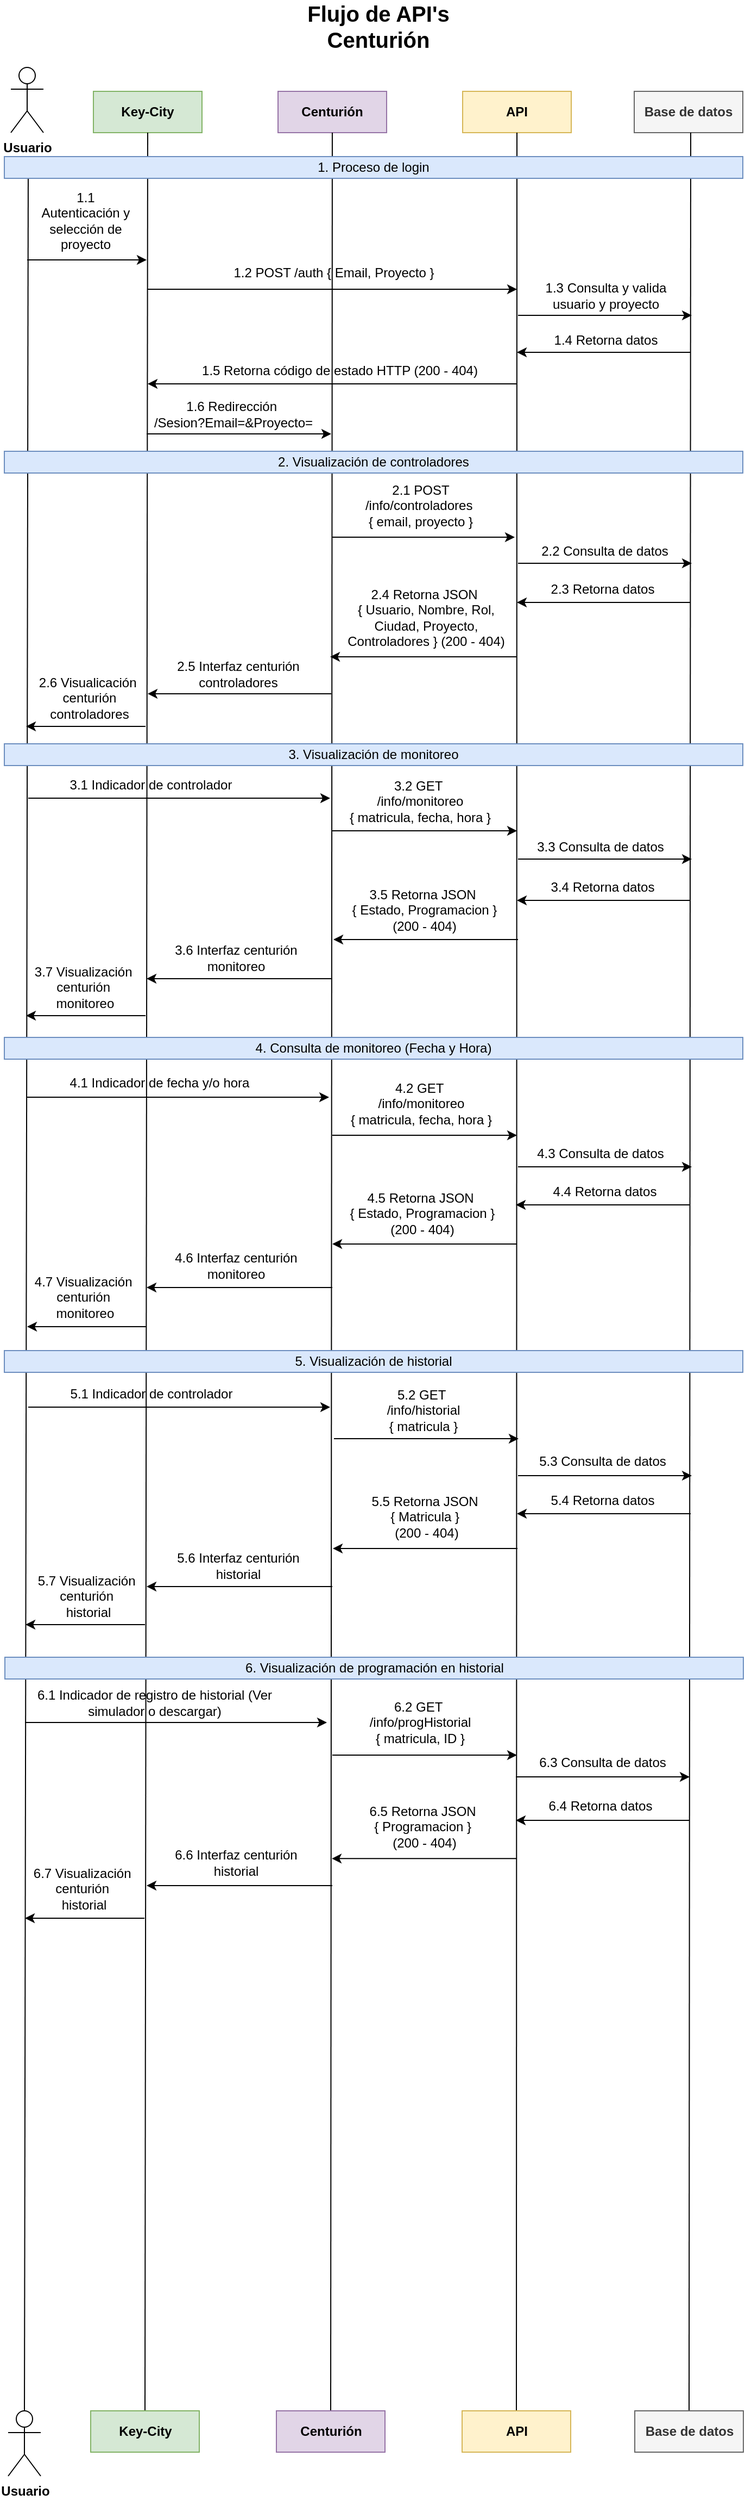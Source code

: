 <mxfile version="26.0.2">
  <diagram name="Página-1" id="kyZmNTn_4bfn__WPmsEL">
    <mxGraphModel dx="1290" dy="621" grid="1" gridSize="10" guides="1" tooltips="1" connect="1" arrows="1" fold="1" page="1" pageScale="1" pageWidth="827" pageHeight="1169" math="0" shadow="0">
      <root>
        <mxCell id="0" />
        <mxCell id="1" parent="0" />
        <mxCell id="FP3VzrqA_hdOQgKFFTKv-2" value="Usuario" style="shape=umlActor;verticalLabelPosition=bottom;verticalAlign=top;html=1;outlineConnect=0;fontStyle=1" parent="1" vertex="1">
          <mxGeometry x="83" y="88" width="30" height="60" as="geometry" />
        </mxCell>
        <mxCell id="FP3VzrqA_hdOQgKFFTKv-5" value="&lt;b&gt;Key-City&lt;/b&gt;" style="rounded=0;whiteSpace=wrap;html=1;fillColor=#d5e8d4;strokeColor=#82b366;" parent="1" vertex="1">
          <mxGeometry x="159" y="110" width="100" height="38" as="geometry" />
        </mxCell>
        <mxCell id="FP3VzrqA_hdOQgKFFTKv-6" value="&lt;b&gt;Centurión&lt;/b&gt;" style="rounded=0;whiteSpace=wrap;html=1;fillColor=#e1d5e7;strokeColor=#9673a6;" parent="1" vertex="1">
          <mxGeometry x="329" y="110" width="100" height="38" as="geometry" />
        </mxCell>
        <mxCell id="FP3VzrqA_hdOQgKFFTKv-7" value="&lt;b&gt;API&lt;/b&gt;" style="rounded=0;whiteSpace=wrap;html=1;fillColor=#fff2cc;strokeColor=#d6b656;" parent="1" vertex="1">
          <mxGeometry x="499" y="110" width="100" height="38" as="geometry" />
        </mxCell>
        <mxCell id="FP3VzrqA_hdOQgKFFTKv-8" value="&lt;b&gt;Base de datos&lt;/b&gt;" style="rounded=0;whiteSpace=wrap;html=1;fillColor=#f5f5f5;fontColor=#333333;strokeColor=#666666;" parent="1" vertex="1">
          <mxGeometry x="657" y="110" width="100" height="38" as="geometry" />
        </mxCell>
        <mxCell id="FP3VzrqA_hdOQgKFFTKv-9" value="" style="endArrow=none;html=1;rounded=0;entryX=0.5;entryY=1;entryDx=0;entryDy=0;exitX=0.5;exitY=0;exitDx=0;exitDy=0;" parent="1" source="FP3VzrqA_hdOQgKFFTKv-54" target="FP3VzrqA_hdOQgKFFTKv-5" edge="1">
          <mxGeometry width="50" height="50" relative="1" as="geometry">
            <mxPoint x="207" y="940" as="sourcePoint" />
            <mxPoint x="417" y="230" as="targetPoint" />
          </mxGeometry>
        </mxCell>
        <mxCell id="FP3VzrqA_hdOQgKFFTKv-10" value="" style="endArrow=none;html=1;rounded=0;exitX=0.5;exitY=0;exitDx=0;exitDy=0;" parent="1" source="FP3VzrqA_hdOQgKFFTKv-55" target="FP3VzrqA_hdOQgKFFTKv-6" edge="1">
          <mxGeometry width="50" height="50" relative="1" as="geometry">
            <mxPoint x="377" y="870" as="sourcePoint" />
            <mxPoint x="379" y="150" as="targetPoint" />
          </mxGeometry>
        </mxCell>
        <mxCell id="FP3VzrqA_hdOQgKFFTKv-11" value="" style="endArrow=none;html=1;rounded=0;exitX=0.5;exitY=0;exitDx=0;exitDy=0;" parent="1" source="FP3VzrqA_hdOQgKFFTKv-56" target="FP3VzrqA_hdOQgKFFTKv-7" edge="1">
          <mxGeometry width="50" height="50" relative="1" as="geometry">
            <mxPoint x="547" y="940" as="sourcePoint" />
            <mxPoint x="550" y="148" as="targetPoint" />
          </mxGeometry>
        </mxCell>
        <mxCell id="FP3VzrqA_hdOQgKFFTKv-12" value="" style="endArrow=none;html=1;rounded=0;entryX=0.5;entryY=1;entryDx=0;entryDy=0;exitX=0.5;exitY=0;exitDx=0;exitDy=0;" parent="1" source="FP3VzrqA_hdOQgKFFTKv-57" edge="1">
          <mxGeometry width="50" height="50" relative="1" as="geometry">
            <mxPoint x="707" y="970" as="sourcePoint" />
            <mxPoint x="709" y="148" as="targetPoint" />
          </mxGeometry>
        </mxCell>
        <mxCell id="FP3VzrqA_hdOQgKFFTKv-13" value="" style="endArrow=none;html=1;rounded=0;entryX=0.5;entryY=1;entryDx=0;entryDy=0;exitX=0.5;exitY=0;exitDx=0;exitDy=0;exitPerimeter=0;" parent="1" source="FP3VzrqA_hdOQgKFFTKv-53" edge="1">
          <mxGeometry width="50" height="50" relative="1" as="geometry">
            <mxPoint x="97" y="870" as="sourcePoint" />
            <mxPoint x="99" y="170" as="targetPoint" />
          </mxGeometry>
        </mxCell>
        <mxCell id="FP3VzrqA_hdOQgKFFTKv-1" value="1. Proceso de login" style="rounded=0;whiteSpace=wrap;html=1;fillColor=#dae8fc;strokeColor=#6c8ebf;" parent="1" vertex="1">
          <mxGeometry x="77" y="170" width="680" height="20" as="geometry" />
        </mxCell>
        <mxCell id="FP3VzrqA_hdOQgKFFTKv-14" value="" style="endArrow=classic;html=1;rounded=0;" parent="1" edge="1">
          <mxGeometry width="50" height="50" relative="1" as="geometry">
            <mxPoint x="98" y="265" as="sourcePoint" />
            <mxPoint x="208" y="265" as="targetPoint" />
          </mxGeometry>
        </mxCell>
        <mxCell id="FP3VzrqA_hdOQgKFFTKv-15" value="1.1 Autenticación y selección de proyecto" style="text;html=1;align=center;verticalAlign=middle;whiteSpace=wrap;rounded=0;" parent="1" vertex="1">
          <mxGeometry x="106.5" y="214" width="90" height="30" as="geometry" />
        </mxCell>
        <mxCell id="FP3VzrqA_hdOQgKFFTKv-17" value="" style="endArrow=classic;html=1;rounded=0;" parent="1" edge="1">
          <mxGeometry width="50" height="50" relative="1" as="geometry">
            <mxPoint x="209" y="292" as="sourcePoint" />
            <mxPoint x="549" y="292" as="targetPoint" />
          </mxGeometry>
        </mxCell>
        <mxCell id="FP3VzrqA_hdOQgKFFTKv-18" value="1.2 POST /auth { Email, Proyecto }" style="text;html=1;align=center;verticalAlign=middle;whiteSpace=wrap;rounded=0;" parent="1" vertex="1">
          <mxGeometry x="283" y="262" width="195" height="30" as="geometry" />
        </mxCell>
        <mxCell id="FP3VzrqA_hdOQgKFFTKv-19" value="" style="endArrow=classic;html=1;rounded=0;" parent="1" edge="1">
          <mxGeometry width="50" height="50" relative="1" as="geometry">
            <mxPoint x="550" y="316" as="sourcePoint" />
            <mxPoint x="710" y="316" as="targetPoint" />
          </mxGeometry>
        </mxCell>
        <mxCell id="FP3VzrqA_hdOQgKFFTKv-20" value="1.3 Consulta y valida usuario y proyecto" style="text;html=1;align=center;verticalAlign=middle;whiteSpace=wrap;rounded=0;" parent="1" vertex="1">
          <mxGeometry x="557" y="283" width="148" height="30" as="geometry" />
        </mxCell>
        <mxCell id="FP3VzrqA_hdOQgKFFTKv-21" value="" style="endArrow=classic;html=1;rounded=0;" parent="1" edge="1">
          <mxGeometry width="50" height="50" relative="1" as="geometry">
            <mxPoint x="709" y="350" as="sourcePoint" />
            <mxPoint x="549" y="350" as="targetPoint" />
          </mxGeometry>
        </mxCell>
        <mxCell id="FP3VzrqA_hdOQgKFFTKv-22" value="1.4 Retorna datos" style="text;html=1;align=center;verticalAlign=middle;whiteSpace=wrap;rounded=0;" parent="1" vertex="1">
          <mxGeometry x="557" y="324" width="148" height="30" as="geometry" />
        </mxCell>
        <mxCell id="FP3VzrqA_hdOQgKFFTKv-23" value="" style="endArrow=classic;html=1;rounded=0;" parent="1" edge="1">
          <mxGeometry width="50" height="50" relative="1" as="geometry">
            <mxPoint x="549" y="379" as="sourcePoint" />
            <mxPoint x="209" y="379" as="targetPoint" />
          </mxGeometry>
        </mxCell>
        <mxCell id="FP3VzrqA_hdOQgKFFTKv-24" value="1.5 Retorna código de estado HTTP (200 - 404)" style="text;html=1;align=center;verticalAlign=middle;whiteSpace=wrap;rounded=0;" parent="1" vertex="1">
          <mxGeometry x="241" y="352" width="290" height="30" as="geometry" />
        </mxCell>
        <mxCell id="FP3VzrqA_hdOQgKFFTKv-26" value="" style="endArrow=classic;html=1;rounded=0;" parent="1" edge="1">
          <mxGeometry width="50" height="50" relative="1" as="geometry">
            <mxPoint x="208" y="425" as="sourcePoint" />
            <mxPoint x="378" y="425" as="targetPoint" />
          </mxGeometry>
        </mxCell>
        <mxCell id="FP3VzrqA_hdOQgKFFTKv-27" value="1.6 Redirección&amp;nbsp;&lt;div&gt;/Sesion?Email=&amp;amp;Proyecto=&lt;/div&gt;" style="text;html=1;align=center;verticalAlign=middle;whiteSpace=wrap;rounded=0;" parent="1" vertex="1">
          <mxGeometry x="208" y="392" width="160" height="30" as="geometry" />
        </mxCell>
        <mxCell id="FP3VzrqA_hdOQgKFFTKv-28" value="2. Visualización de controladores" style="rounded=0;whiteSpace=wrap;html=1;fillColor=#dae8fc;strokeColor=#6c8ebf;" parent="1" vertex="1">
          <mxGeometry x="77" y="441" width="680" height="20" as="geometry" />
        </mxCell>
        <mxCell id="FP3VzrqA_hdOQgKFFTKv-29" value="" style="endArrow=classic;html=1;rounded=0;" parent="1" edge="1">
          <mxGeometry width="50" height="50" relative="1" as="geometry">
            <mxPoint x="379" y="520" as="sourcePoint" />
            <mxPoint x="547" y="520" as="targetPoint" />
          </mxGeometry>
        </mxCell>
        <mxCell id="FP3VzrqA_hdOQgKFFTKv-30" value="2.1 POST /info/controladores&amp;nbsp;&lt;div&gt;{ email, proyecto }&lt;/div&gt;" style="text;html=1;align=center;verticalAlign=middle;whiteSpace=wrap;rounded=0;" parent="1" vertex="1">
          <mxGeometry x="392" y="476" width="137" height="30" as="geometry" />
        </mxCell>
        <mxCell id="FP3VzrqA_hdOQgKFFTKv-32" value="" style="endArrow=classic;html=1;rounded=0;" parent="1" edge="1">
          <mxGeometry width="50" height="50" relative="1" as="geometry">
            <mxPoint x="550" y="544" as="sourcePoint" />
            <mxPoint x="710" y="544" as="targetPoint" />
          </mxGeometry>
        </mxCell>
        <mxCell id="FP3VzrqA_hdOQgKFFTKv-33" value="2.2 Consulta de datos" style="text;html=1;align=center;verticalAlign=middle;whiteSpace=wrap;rounded=0;" parent="1" vertex="1">
          <mxGeometry x="556" y="518" width="148" height="30" as="geometry" />
        </mxCell>
        <mxCell id="FP3VzrqA_hdOQgKFFTKv-34" value="" style="endArrow=classic;html=1;rounded=0;" parent="1" edge="1">
          <mxGeometry width="50" height="50" relative="1" as="geometry">
            <mxPoint x="709" y="580" as="sourcePoint" />
            <mxPoint x="549" y="580" as="targetPoint" />
          </mxGeometry>
        </mxCell>
        <mxCell id="FP3VzrqA_hdOQgKFFTKv-35" value="2.3 Retorna datos" style="text;html=1;align=center;verticalAlign=middle;whiteSpace=wrap;rounded=0;" parent="1" vertex="1">
          <mxGeometry x="554" y="554" width="148" height="27" as="geometry" />
        </mxCell>
        <mxCell id="FP3VzrqA_hdOQgKFFTKv-36" value="2.4 Retorna JSON&amp;nbsp;&lt;div&gt;{ Usuario, Nombre, Rol, Ciudad, Proyecto, Controladores } (200 - 404)&lt;/div&gt;" style="text;html=1;align=center;verticalAlign=middle;whiteSpace=wrap;rounded=0;" parent="1" vertex="1">
          <mxGeometry x="386" y="580" width="159" height="27" as="geometry" />
        </mxCell>
        <mxCell id="FP3VzrqA_hdOQgKFFTKv-37" value="" style="endArrow=classic;html=1;rounded=0;" parent="1" edge="1">
          <mxGeometry width="50" height="50" relative="1" as="geometry">
            <mxPoint x="549" y="630" as="sourcePoint" />
            <mxPoint x="377" y="630" as="targetPoint" />
          </mxGeometry>
        </mxCell>
        <mxCell id="FP3VzrqA_hdOQgKFFTKv-38" value="3. Visualización de monitoreo" style="rounded=0;whiteSpace=wrap;html=1;fillColor=#dae8fc;strokeColor=#6c8ebf;" parent="1" vertex="1">
          <mxGeometry x="77" y="710" width="680" height="20" as="geometry" />
        </mxCell>
        <mxCell id="FP3VzrqA_hdOQgKFFTKv-39" value="3.2 GET&amp;nbsp;&lt;div&gt;/info/monitoreo&lt;div&gt;{ matricula, fecha, hora }&lt;/div&gt;&lt;/div&gt;" style="text;html=1;align=center;verticalAlign=middle;whiteSpace=wrap;rounded=0;" parent="1" vertex="1">
          <mxGeometry x="385" y="748" width="150" height="30" as="geometry" />
        </mxCell>
        <mxCell id="FP3VzrqA_hdOQgKFFTKv-40" value="" style="endArrow=classic;html=1;rounded=0;" parent="1" edge="1">
          <mxGeometry width="50" height="50" relative="1" as="geometry">
            <mxPoint x="379" y="790" as="sourcePoint" />
            <mxPoint x="549" y="790" as="targetPoint" />
          </mxGeometry>
        </mxCell>
        <mxCell id="FP3VzrqA_hdOQgKFFTKv-41" value="3.3 Consulta de datos" style="text;html=1;align=center;verticalAlign=middle;whiteSpace=wrap;rounded=0;" parent="1" vertex="1">
          <mxGeometry x="552" y="790" width="148" height="30" as="geometry" />
        </mxCell>
        <mxCell id="FP3VzrqA_hdOQgKFFTKv-42" value="" style="endArrow=classic;html=1;rounded=0;" parent="1" edge="1">
          <mxGeometry width="50" height="50" relative="1" as="geometry">
            <mxPoint x="550" y="816" as="sourcePoint" />
            <mxPoint x="710" y="816" as="targetPoint" />
          </mxGeometry>
        </mxCell>
        <mxCell id="FP3VzrqA_hdOQgKFFTKv-43" value="" style="endArrow=classic;html=1;rounded=0;" parent="1" edge="1">
          <mxGeometry width="50" height="50" relative="1" as="geometry">
            <mxPoint x="709" y="854" as="sourcePoint" />
            <mxPoint x="549" y="854" as="targetPoint" />
          </mxGeometry>
        </mxCell>
        <mxCell id="FP3VzrqA_hdOQgKFFTKv-44" value="3.4 Retorna datos" style="text;html=1;align=center;verticalAlign=middle;whiteSpace=wrap;rounded=0;" parent="1" vertex="1">
          <mxGeometry x="554" y="828" width="148" height="27" as="geometry" />
        </mxCell>
        <mxCell id="FP3VzrqA_hdOQgKFFTKv-45" value="" style="endArrow=classic;html=1;rounded=0;" parent="1" edge="1">
          <mxGeometry width="50" height="50" relative="1" as="geometry">
            <mxPoint x="550" y="890" as="sourcePoint" />
            <mxPoint x="380" y="890" as="targetPoint" />
          </mxGeometry>
        </mxCell>
        <mxCell id="FP3VzrqA_hdOQgKFFTKv-46" value="3.5 Retorna JSON&amp;nbsp;&lt;div&gt;{ Estado, Programacion } (200 - 404)&lt;/div&gt;" style="text;html=1;align=center;verticalAlign=middle;whiteSpace=wrap;rounded=0;" parent="1" vertex="1">
          <mxGeometry x="390" y="849" width="148" height="27" as="geometry" />
        </mxCell>
        <mxCell id="FP3VzrqA_hdOQgKFFTKv-49" value="" style="endArrow=classic;html=1;rounded=0;" parent="1" edge="1">
          <mxGeometry width="50" height="50" relative="1" as="geometry">
            <mxPoint x="99" y="760" as="sourcePoint" />
            <mxPoint x="377" y="760" as="targetPoint" />
          </mxGeometry>
        </mxCell>
        <mxCell id="FP3VzrqA_hdOQgKFFTKv-50" value="3.1 Indicador de controlador" style="text;html=1;align=center;verticalAlign=middle;whiteSpace=wrap;rounded=0;" parent="1" vertex="1">
          <mxGeometry x="127" y="733" width="170" height="30" as="geometry" />
        </mxCell>
        <mxCell id="FP3VzrqA_hdOQgKFFTKv-53" value="Usuario" style="shape=umlActor;verticalLabelPosition=bottom;verticalAlign=top;html=1;outlineConnect=0;fontStyle=1" parent="1" vertex="1">
          <mxGeometry x="80.5" y="2243" width="30" height="60" as="geometry" />
        </mxCell>
        <mxCell id="FP3VzrqA_hdOQgKFFTKv-54" value="&lt;b&gt;Key-City&lt;/b&gt;" style="rounded=0;whiteSpace=wrap;html=1;fillColor=#d5e8d4;strokeColor=#82b366;" parent="1" vertex="1">
          <mxGeometry x="156.5" y="2243" width="100" height="38" as="geometry" />
        </mxCell>
        <mxCell id="FP3VzrqA_hdOQgKFFTKv-55" value="&lt;b&gt;Centurión&lt;/b&gt;" style="rounded=0;whiteSpace=wrap;html=1;fillColor=#e1d5e7;strokeColor=#9673a6;" parent="1" vertex="1">
          <mxGeometry x="327.5" y="2243" width="100" height="38" as="geometry" />
        </mxCell>
        <mxCell id="FP3VzrqA_hdOQgKFFTKv-56" value="&lt;b&gt;API&lt;/b&gt;" style="rounded=0;whiteSpace=wrap;html=1;fillColor=#fff2cc;strokeColor=#d6b656;" parent="1" vertex="1">
          <mxGeometry x="498.5" y="2243" width="100" height="38" as="geometry" />
        </mxCell>
        <mxCell id="FP3VzrqA_hdOQgKFFTKv-57" value="&lt;b&gt;Base de datos&lt;/b&gt;" style="rounded=0;whiteSpace=wrap;html=1;fillColor=#f5f5f5;fontColor=#333333;strokeColor=#666666;" parent="1" vertex="1">
          <mxGeometry x="657.5" y="2243" width="100" height="38" as="geometry" />
        </mxCell>
        <mxCell id="FP3VzrqA_hdOQgKFFTKv-58" value="" style="endArrow=classic;html=1;rounded=0;" parent="1" edge="1">
          <mxGeometry width="50" height="50" relative="1" as="geometry">
            <mxPoint x="378" y="664" as="sourcePoint" />
            <mxPoint x="209" y="664" as="targetPoint" />
          </mxGeometry>
        </mxCell>
        <mxCell id="FP3VzrqA_hdOQgKFFTKv-59" value="2.5 Interfaz centurión&lt;div&gt;controladores&lt;/div&gt;" style="text;html=1;align=center;verticalAlign=middle;whiteSpace=wrap;rounded=0;" parent="1" vertex="1">
          <mxGeometry x="213" y="632" width="159" height="27" as="geometry" />
        </mxCell>
        <mxCell id="FP3VzrqA_hdOQgKFFTKv-60" value="" style="endArrow=classic;html=1;rounded=0;" parent="1" edge="1">
          <mxGeometry width="50" height="50" relative="1" as="geometry">
            <mxPoint x="207" y="694" as="sourcePoint" />
            <mxPoint x="97" y="694" as="targetPoint" />
          </mxGeometry>
        </mxCell>
        <mxCell id="FP3VzrqA_hdOQgKFFTKv-61" value="2.6 Visualicación&amp;nbsp;&lt;div&gt;centurión&lt;/div&gt;&lt;div&gt;controladores&lt;/div&gt;" style="text;html=1;align=center;verticalAlign=middle;whiteSpace=wrap;rounded=0;" parent="1" vertex="1">
          <mxGeometry x="103" y="654" width="105" height="27" as="geometry" />
        </mxCell>
        <mxCell id="FP3VzrqA_hdOQgKFFTKv-62" value="" style="endArrow=classic;html=1;rounded=0;" parent="1" edge="1">
          <mxGeometry width="50" height="50" relative="1" as="geometry">
            <mxPoint x="379" y="926" as="sourcePoint" />
            <mxPoint x="208" y="926" as="targetPoint" />
          </mxGeometry>
        </mxCell>
        <mxCell id="FP3VzrqA_hdOQgKFFTKv-63" value="3.6 Interfaz centurión monitoreo" style="text;html=1;align=center;verticalAlign=middle;whiteSpace=wrap;rounded=0;" parent="1" vertex="1">
          <mxGeometry x="218" y="892" width="145" height="30" as="geometry" />
        </mxCell>
        <mxCell id="FP3VzrqA_hdOQgKFFTKv-64" value="" style="endArrow=classic;html=1;rounded=0;" parent="1" edge="1">
          <mxGeometry width="50" height="50" relative="1" as="geometry">
            <mxPoint x="207" y="960" as="sourcePoint" />
            <mxPoint x="97" y="960" as="targetPoint" />
          </mxGeometry>
        </mxCell>
        <mxCell id="FP3VzrqA_hdOQgKFFTKv-66" value="3.7 Visualización&amp;nbsp;&lt;div&gt;centurión&amp;nbsp;&lt;/div&gt;&lt;div&gt;monitoreo&lt;/div&gt;" style="text;html=1;align=center;verticalAlign=middle;whiteSpace=wrap;rounded=0;" parent="1" vertex="1">
          <mxGeometry x="79" y="919" width="145" height="30" as="geometry" />
        </mxCell>
        <mxCell id="FP3VzrqA_hdOQgKFFTKv-67" value="Flujo de API&#39;s Centurión" style="text;html=1;align=center;verticalAlign=middle;whiteSpace=wrap;rounded=0;fontStyle=1;fontSize=20;" parent="1" vertex="1">
          <mxGeometry x="327" y="35" width="188.5" height="30" as="geometry" />
        </mxCell>
        <mxCell id="3-l2l5GQCLhaMs7UbWSu-1" value="4. Consulta de monitoreo (Fecha y Hora)" style="rounded=0;whiteSpace=wrap;html=1;fillColor=#dae8fc;strokeColor=#6c8ebf;" parent="1" vertex="1">
          <mxGeometry x="77" y="980" width="680" height="20" as="geometry" />
        </mxCell>
        <mxCell id="3-l2l5GQCLhaMs7UbWSu-2" value="" style="endArrow=classic;html=1;rounded=0;" parent="1" edge="1">
          <mxGeometry width="50" height="50" relative="1" as="geometry">
            <mxPoint x="98" y="1035" as="sourcePoint" />
            <mxPoint x="376" y="1035" as="targetPoint" />
          </mxGeometry>
        </mxCell>
        <mxCell id="3-l2l5GQCLhaMs7UbWSu-3" value="4.1 Indicador de fecha y/o hora" style="text;html=1;align=center;verticalAlign=middle;whiteSpace=wrap;rounded=0;" parent="1" vertex="1">
          <mxGeometry x="135" y="1007" width="170" height="30" as="geometry" />
        </mxCell>
        <mxCell id="3-l2l5GQCLhaMs7UbWSu-4" value="" style="endArrow=classic;html=1;rounded=0;" parent="1" edge="1">
          <mxGeometry width="50" height="50" relative="1" as="geometry">
            <mxPoint x="379" y="1070" as="sourcePoint" />
            <mxPoint x="549" y="1070" as="targetPoint" />
          </mxGeometry>
        </mxCell>
        <mxCell id="3-l2l5GQCLhaMs7UbWSu-5" value="4.2 GET&amp;nbsp;&lt;div&gt;/info/monitoreo&lt;div&gt;{ matricula, fecha, hora }&lt;/div&gt;&lt;/div&gt;" style="text;html=1;align=center;verticalAlign=middle;whiteSpace=wrap;rounded=0;" parent="1" vertex="1">
          <mxGeometry x="385.5" y="1026" width="150" height="30" as="geometry" />
        </mxCell>
        <mxCell id="3-l2l5GQCLhaMs7UbWSu-6" value="" style="endArrow=classic;html=1;rounded=0;" parent="1" edge="1">
          <mxGeometry width="50" height="50" relative="1" as="geometry">
            <mxPoint x="550" y="1099" as="sourcePoint" />
            <mxPoint x="710" y="1099" as="targetPoint" />
          </mxGeometry>
        </mxCell>
        <mxCell id="3-l2l5GQCLhaMs7UbWSu-7" value="4.3 Consulta de datos" style="text;html=1;align=center;verticalAlign=middle;whiteSpace=wrap;rounded=0;" parent="1" vertex="1">
          <mxGeometry x="552" y="1072" width="148" height="30" as="geometry" />
        </mxCell>
        <mxCell id="3-l2l5GQCLhaMs7UbWSu-9" value="" style="endArrow=classic;html=1;rounded=0;" parent="1" edge="1">
          <mxGeometry width="50" height="50" relative="1" as="geometry">
            <mxPoint x="708" y="1134" as="sourcePoint" />
            <mxPoint x="548" y="1134" as="targetPoint" />
          </mxGeometry>
        </mxCell>
        <mxCell id="3-l2l5GQCLhaMs7UbWSu-10" value="4.4 Retorna datos" style="text;html=1;align=center;verticalAlign=middle;whiteSpace=wrap;rounded=0;" parent="1" vertex="1">
          <mxGeometry x="556" y="1108" width="148" height="27" as="geometry" />
        </mxCell>
        <mxCell id="3-l2l5GQCLhaMs7UbWSu-11" value="" style="endArrow=classic;html=1;rounded=0;" parent="1" edge="1">
          <mxGeometry width="50" height="50" relative="1" as="geometry">
            <mxPoint x="549" y="1170" as="sourcePoint" />
            <mxPoint x="379" y="1170" as="targetPoint" />
          </mxGeometry>
        </mxCell>
        <mxCell id="3-l2l5GQCLhaMs7UbWSu-12" value="4.5 Retorna JSON&amp;nbsp;&lt;div&gt;{ Estado, Programacion } (200 - 404)&lt;/div&gt;" style="text;html=1;align=center;verticalAlign=middle;whiteSpace=wrap;rounded=0;" parent="1" vertex="1">
          <mxGeometry x="387.5" y="1128" width="148" height="27" as="geometry" />
        </mxCell>
        <mxCell id="3-l2l5GQCLhaMs7UbWSu-13" value="" style="endArrow=classic;html=1;rounded=0;" parent="1" edge="1">
          <mxGeometry width="50" height="50" relative="1" as="geometry">
            <mxPoint x="379" y="1210" as="sourcePoint" />
            <mxPoint x="208" y="1210" as="targetPoint" />
          </mxGeometry>
        </mxCell>
        <mxCell id="3-l2l5GQCLhaMs7UbWSu-14" value="4.6 Interfaz centurión monitoreo" style="text;html=1;align=center;verticalAlign=middle;whiteSpace=wrap;rounded=0;" parent="1" vertex="1">
          <mxGeometry x="218" y="1175" width="145" height="30" as="geometry" />
        </mxCell>
        <mxCell id="3-l2l5GQCLhaMs7UbWSu-15" value="" style="endArrow=classic;html=1;rounded=0;" parent="1" edge="1">
          <mxGeometry width="50" height="50" relative="1" as="geometry">
            <mxPoint x="208" y="1246" as="sourcePoint" />
            <mxPoint x="98" y="1246" as="targetPoint" />
          </mxGeometry>
        </mxCell>
        <mxCell id="3-l2l5GQCLhaMs7UbWSu-16" value="4.7 Visualización&amp;nbsp;&lt;div&gt;centurión&amp;nbsp;&lt;/div&gt;&lt;div&gt;monitoreo&lt;/div&gt;" style="text;html=1;align=center;verticalAlign=middle;whiteSpace=wrap;rounded=0;" parent="1" vertex="1">
          <mxGeometry x="79" y="1204" width="145" height="30" as="geometry" />
        </mxCell>
        <mxCell id="3-l2l5GQCLhaMs7UbWSu-17" value="5. Visualización de historial" style="rounded=0;whiteSpace=wrap;html=1;fillColor=#dae8fc;strokeColor=#6c8ebf;" parent="1" vertex="1">
          <mxGeometry x="77" y="1268" width="680" height="20" as="geometry" />
        </mxCell>
        <mxCell id="3-l2l5GQCLhaMs7UbWSu-18" value="" style="endArrow=classic;html=1;rounded=0;" parent="1" edge="1">
          <mxGeometry width="50" height="50" relative="1" as="geometry">
            <mxPoint x="99" y="1320" as="sourcePoint" />
            <mxPoint x="377" y="1320" as="targetPoint" />
          </mxGeometry>
        </mxCell>
        <mxCell id="3-l2l5GQCLhaMs7UbWSu-19" value="5.1 Indicador de controlador" style="text;html=1;align=center;verticalAlign=middle;whiteSpace=wrap;rounded=0;" parent="1" vertex="1">
          <mxGeometry x="96" y="1293" width="233" height="30" as="geometry" />
        </mxCell>
        <mxCell id="3-l2l5GQCLhaMs7UbWSu-21" value="" style="endArrow=classic;html=1;rounded=0;" parent="1" edge="1">
          <mxGeometry width="50" height="50" relative="1" as="geometry">
            <mxPoint x="380.5" y="1349" as="sourcePoint" />
            <mxPoint x="550.5" y="1349" as="targetPoint" />
          </mxGeometry>
        </mxCell>
        <mxCell id="3-l2l5GQCLhaMs7UbWSu-22" value="5.2 GET&amp;nbsp;&lt;div&gt;/info/historial&lt;div&gt;{ matricula }&lt;/div&gt;&lt;/div&gt;" style="text;html=1;align=center;verticalAlign=middle;whiteSpace=wrap;rounded=0;" parent="1" vertex="1">
          <mxGeometry x="387.5" y="1308" width="150" height="30" as="geometry" />
        </mxCell>
        <mxCell id="3-l2l5GQCLhaMs7UbWSu-23" value="" style="endArrow=classic;html=1;rounded=0;" parent="1" edge="1">
          <mxGeometry width="50" height="50" relative="1" as="geometry">
            <mxPoint x="550" y="1383" as="sourcePoint" />
            <mxPoint x="710" y="1383" as="targetPoint" />
          </mxGeometry>
        </mxCell>
        <mxCell id="3-l2l5GQCLhaMs7UbWSu-24" value="5.3 Consulta de datos" style="text;html=1;align=center;verticalAlign=middle;whiteSpace=wrap;rounded=0;" parent="1" vertex="1">
          <mxGeometry x="554" y="1355" width="148" height="30" as="geometry" />
        </mxCell>
        <mxCell id="3-l2l5GQCLhaMs7UbWSu-26" value="" style="endArrow=classic;html=1;rounded=0;" parent="1" edge="1">
          <mxGeometry width="50" height="50" relative="1" as="geometry">
            <mxPoint x="709" y="1418" as="sourcePoint" />
            <mxPoint x="549" y="1418" as="targetPoint" />
          </mxGeometry>
        </mxCell>
        <mxCell id="3-l2l5GQCLhaMs7UbWSu-27" value="5.4 Retorna datos" style="text;html=1;align=center;verticalAlign=middle;whiteSpace=wrap;rounded=0;" parent="1" vertex="1">
          <mxGeometry x="554" y="1392" width="148" height="27" as="geometry" />
        </mxCell>
        <mxCell id="3-l2l5GQCLhaMs7UbWSu-28" value="" style="endArrow=classic;html=1;rounded=0;" parent="1" edge="1">
          <mxGeometry width="50" height="50" relative="1" as="geometry">
            <mxPoint x="549.5" y="1450" as="sourcePoint" />
            <mxPoint x="379.5" y="1450" as="targetPoint" />
          </mxGeometry>
        </mxCell>
        <mxCell id="3-l2l5GQCLhaMs7UbWSu-29" value="5.5 Retorna JSON&amp;nbsp;&lt;div&gt;{ Matricula }&amp;nbsp;&lt;/div&gt;&lt;div&gt;(200 - 404)&lt;/div&gt;" style="text;html=1;align=center;verticalAlign=middle;whiteSpace=wrap;rounded=0;" parent="1" vertex="1">
          <mxGeometry x="392" y="1407" width="148" height="27" as="geometry" />
        </mxCell>
        <mxCell id="3-l2l5GQCLhaMs7UbWSu-31" value="" style="endArrow=classic;html=1;rounded=0;" parent="1" edge="1">
          <mxGeometry width="50" height="50" relative="1" as="geometry">
            <mxPoint x="379" y="1485" as="sourcePoint" />
            <mxPoint x="208" y="1485" as="targetPoint" />
          </mxGeometry>
        </mxCell>
        <mxCell id="3-l2l5GQCLhaMs7UbWSu-32" value="5.6 Interfaz centurión historial" style="text;html=1;align=center;verticalAlign=middle;whiteSpace=wrap;rounded=0;" parent="1" vertex="1">
          <mxGeometry x="220" y="1451" width="145" height="30" as="geometry" />
        </mxCell>
        <mxCell id="3-l2l5GQCLhaMs7UbWSu-33" value="" style="endArrow=classic;html=1;rounded=0;" parent="1" edge="1">
          <mxGeometry width="50" height="50" relative="1" as="geometry">
            <mxPoint x="206.5" y="1520" as="sourcePoint" />
            <mxPoint x="96.5" y="1520" as="targetPoint" />
          </mxGeometry>
        </mxCell>
        <mxCell id="3-l2l5GQCLhaMs7UbWSu-34" value="5.7 Visualización&amp;nbsp;&lt;div&gt;centurión&amp;nbsp;&lt;/div&gt;&lt;div&gt;historial&lt;/div&gt;" style="text;html=1;align=center;verticalAlign=middle;whiteSpace=wrap;rounded=0;" parent="1" vertex="1">
          <mxGeometry x="82" y="1479" width="145" height="30" as="geometry" />
        </mxCell>
        <mxCell id="xbS1oR0nhKh8D2B9Lq1t-1" value="6. Visualización de programación en historial" style="rounded=0;whiteSpace=wrap;html=1;fillColor=#dae8fc;strokeColor=#6c8ebf;" vertex="1" parent="1">
          <mxGeometry x="77.5" y="1550" width="680" height="20" as="geometry" />
        </mxCell>
        <mxCell id="xbS1oR0nhKh8D2B9Lq1t-2" value="" style="endArrow=classic;html=1;rounded=0;" edge="1" parent="1">
          <mxGeometry width="50" height="50" relative="1" as="geometry">
            <mxPoint x="96" y="1610" as="sourcePoint" />
            <mxPoint x="374" y="1610" as="targetPoint" />
          </mxGeometry>
        </mxCell>
        <mxCell id="xbS1oR0nhKh8D2B9Lq1t-3" value="6.1 Indicador de registro de historial (Ver simulador o descargar)" style="text;html=1;align=center;verticalAlign=middle;whiteSpace=wrap;rounded=0;" vertex="1" parent="1">
          <mxGeometry x="99" y="1577" width="233" height="30" as="geometry" />
        </mxCell>
        <mxCell id="xbS1oR0nhKh8D2B9Lq1t-4" value="" style="endArrow=classic;html=1;rounded=0;" edge="1" parent="1">
          <mxGeometry width="50" height="50" relative="1" as="geometry">
            <mxPoint x="379" y="1640" as="sourcePoint" />
            <mxPoint x="549" y="1640" as="targetPoint" />
          </mxGeometry>
        </mxCell>
        <mxCell id="xbS1oR0nhKh8D2B9Lq1t-5" value="6.2 GET&amp;nbsp;&lt;div&gt;/info/progHistorial&lt;div&gt;{ matricula, ID }&lt;/div&gt;&lt;/div&gt;" style="text;html=1;align=center;verticalAlign=middle;whiteSpace=wrap;rounded=0;" vertex="1" parent="1">
          <mxGeometry x="385" y="1595" width="150" height="30" as="geometry" />
        </mxCell>
        <mxCell id="xbS1oR0nhKh8D2B9Lq1t-6" value="6.3 Consulta de datos" style="text;html=1;align=center;verticalAlign=middle;whiteSpace=wrap;rounded=0;" vertex="1" parent="1">
          <mxGeometry x="554" y="1632" width="148" height="30" as="geometry" />
        </mxCell>
        <mxCell id="xbS1oR0nhKh8D2B9Lq1t-7" value="" style="endArrow=classic;html=1;rounded=0;" edge="1" parent="1">
          <mxGeometry width="50" height="50" relative="1" as="geometry">
            <mxPoint x="548" y="1660" as="sourcePoint" />
            <mxPoint x="708" y="1660" as="targetPoint" />
          </mxGeometry>
        </mxCell>
        <mxCell id="xbS1oR0nhKh8D2B9Lq1t-8" value="6.4 Retorna datos" style="text;html=1;align=center;verticalAlign=middle;whiteSpace=wrap;rounded=0;" vertex="1" parent="1">
          <mxGeometry x="552" y="1673" width="148" height="27" as="geometry" />
        </mxCell>
        <mxCell id="xbS1oR0nhKh8D2B9Lq1t-9" value="" style="endArrow=classic;html=1;rounded=0;" edge="1" parent="1">
          <mxGeometry width="50" height="50" relative="1" as="geometry">
            <mxPoint x="708" y="1700" as="sourcePoint" />
            <mxPoint x="548" y="1700" as="targetPoint" />
          </mxGeometry>
        </mxCell>
        <mxCell id="xbS1oR0nhKh8D2B9Lq1t-10" value="6.5 Retorna JSON&amp;nbsp;&lt;div&gt;{ Programacion }&amp;nbsp;&lt;/div&gt;&lt;div&gt;(200 - 404)&lt;/div&gt;" style="text;html=1;align=center;verticalAlign=middle;whiteSpace=wrap;rounded=0;" vertex="1" parent="1">
          <mxGeometry x="390" y="1692" width="148" height="27" as="geometry" />
        </mxCell>
        <mxCell id="xbS1oR0nhKh8D2B9Lq1t-11" value="" style="endArrow=classic;html=1;rounded=0;" edge="1" parent="1">
          <mxGeometry width="50" height="50" relative="1" as="geometry">
            <mxPoint x="548.5" y="1735.16" as="sourcePoint" />
            <mxPoint x="378.5" y="1735.16" as="targetPoint" />
          </mxGeometry>
        </mxCell>
        <mxCell id="xbS1oR0nhKh8D2B9Lq1t-13" value="6.6 Interfaz centurión historial" style="text;html=1;align=center;verticalAlign=middle;whiteSpace=wrap;rounded=0;" vertex="1" parent="1">
          <mxGeometry x="218" y="1724" width="145" height="30" as="geometry" />
        </mxCell>
        <mxCell id="xbS1oR0nhKh8D2B9Lq1t-14" value="" style="endArrow=classic;html=1;rounded=0;" edge="1" parent="1">
          <mxGeometry width="50" height="50" relative="1" as="geometry">
            <mxPoint x="379" y="1760" as="sourcePoint" />
            <mxPoint x="208" y="1760" as="targetPoint" />
          </mxGeometry>
        </mxCell>
        <mxCell id="xbS1oR0nhKh8D2B9Lq1t-15" value="" style="endArrow=classic;html=1;rounded=0;" edge="1" parent="1">
          <mxGeometry width="50" height="50" relative="1" as="geometry">
            <mxPoint x="206" y="1790" as="sourcePoint" />
            <mxPoint x="96" y="1790" as="targetPoint" />
          </mxGeometry>
        </mxCell>
        <mxCell id="xbS1oR0nhKh8D2B9Lq1t-17" value="6.7 Visualización&amp;nbsp;&lt;div&gt;centurión&amp;nbsp;&lt;/div&gt;&lt;div&gt;historial&lt;/div&gt;" style="text;html=1;align=center;verticalAlign=middle;whiteSpace=wrap;rounded=0;" vertex="1" parent="1">
          <mxGeometry x="77.5" y="1748" width="145" height="30" as="geometry" />
        </mxCell>
      </root>
    </mxGraphModel>
  </diagram>
</mxfile>
